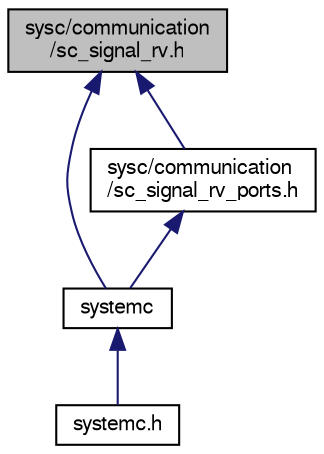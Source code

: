 digraph "sysc/communication/sc_signal_rv.h"
{
  edge [fontname="FreeSans",fontsize="10",labelfontname="FreeSans",labelfontsize="10"];
  node [fontname="FreeSans",fontsize="10",shape=record];
  Node75 [label="sysc/communication\l/sc_signal_rv.h",height=0.2,width=0.4,color="black", fillcolor="grey75", style="filled", fontcolor="black"];
  Node75 -> Node76 [dir="back",color="midnightblue",fontsize="10",style="solid",fontname="FreeSans"];
  Node76 [label="systemc",height=0.2,width=0.4,color="black", fillcolor="white", style="filled",URL="$a00401.html"];
  Node76 -> Node77 [dir="back",color="midnightblue",fontsize="10",style="solid",fontname="FreeSans"];
  Node77 [label="systemc.h",height=0.2,width=0.4,color="black", fillcolor="white", style="filled",URL="$a00404.html"];
  Node75 -> Node78 [dir="back",color="midnightblue",fontsize="10",style="solid",fontname="FreeSans"];
  Node78 [label="sysc/communication\l/sc_signal_rv_ports.h",height=0.2,width=0.4,color="black", fillcolor="white", style="filled",URL="$a00077.html"];
  Node78 -> Node76 [dir="back",color="midnightblue",fontsize="10",style="solid",fontname="FreeSans"];
}
